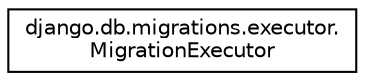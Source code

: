 digraph "Graphical Class Hierarchy"
{
 // LATEX_PDF_SIZE
  edge [fontname="Helvetica",fontsize="10",labelfontname="Helvetica",labelfontsize="10"];
  node [fontname="Helvetica",fontsize="10",shape=record];
  rankdir="LR";
  Node0 [label="django.db.migrations.executor.\lMigrationExecutor",height=0.2,width=0.4,color="black", fillcolor="white", style="filled",URL="$d0/d14/classdjango_1_1db_1_1migrations_1_1executor_1_1_migration_executor.html",tooltip=" "];
}
